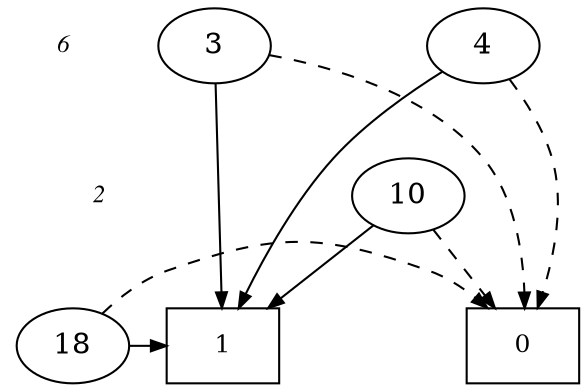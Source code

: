 digraph BDD {
center = true;
{ rank = same; { node [style=invis]; "T" };
 { node [shape=box,fontsize=12]; "0"; }
  { node [shape=box,fontsize=12]; "1"; }
}
{ rank=same; { node [shape=plaintext,fontname="Times Italic",fontsize=12] "6" };"3";}
{ rank=same; { node [shape=plaintext,fontname="Times Italic",fontsize=12] "3" };"4";}
{ rank=same; { node [shape=plaintext,fontname="Times Italic",fontsize=12] "2" };"10";}
{ rank=same; { node [shape=plaintext,fontname="Times Italic",fontsize=12] "1" };"18";}
edge [style = invis]; {"6" -> "3" -> "2" -> "1" -> "T"; }
"3" -> "1" [style=solid,arrowsize=".75"];
"3" -> "0" [style=dashed,arrowsize=".75"];
"4" -> "1" [style=solid,arrowsize=".75"];
"4" -> "0" [style=dashed,arrowsize=".75"];
"10" -> "1" [style=solid,arrowsize=".75"];
"10" -> "0" [style=dashed,arrowsize=".75"];
"18" -> "1" [style=solid,arrowsize=".75"];
"18" -> "0" [style=dashed,arrowsize=".75"];
}
